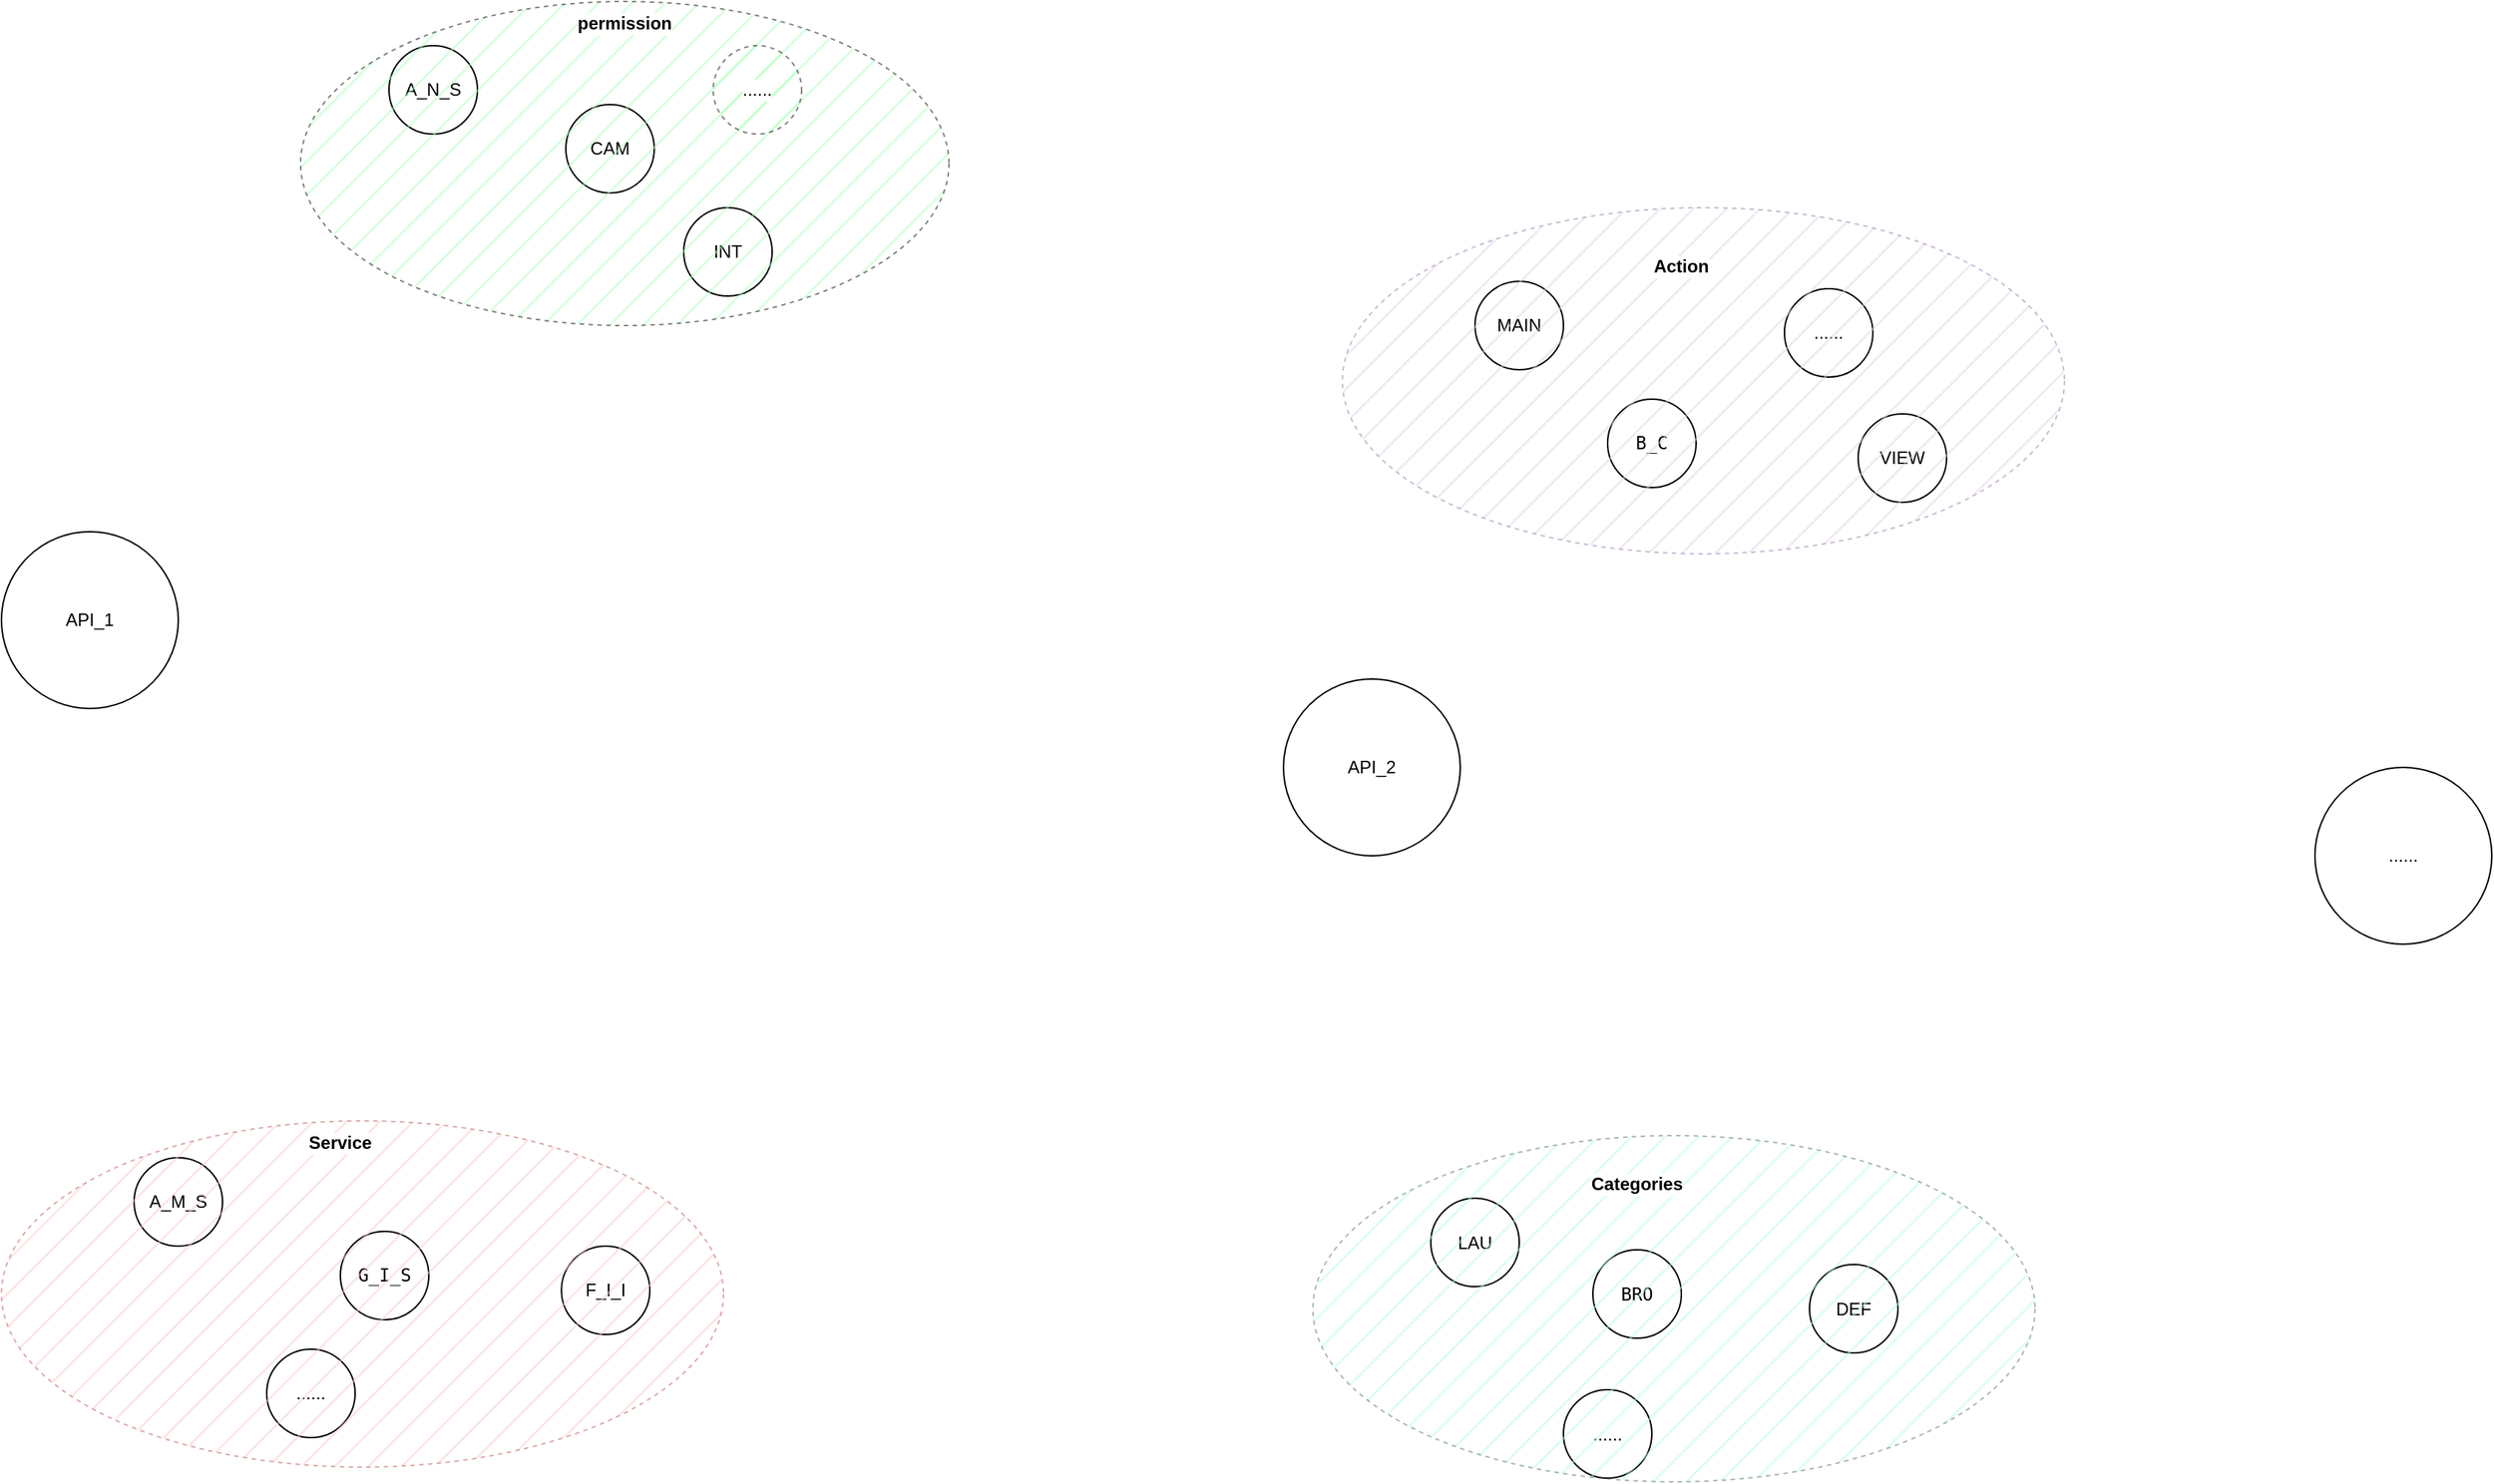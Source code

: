 <mxfile version="20.4.2" type="github">
  <diagram id="YCPUtDx7f_ibLnhSe27b" name="第 1 页">
    <mxGraphModel dx="1858" dy="1557" grid="1" gridSize="10" guides="1" tooltips="1" connect="1" arrows="1" fold="1" page="1" pageScale="1" pageWidth="827" pageHeight="1169" math="0" shadow="0">
      <root>
        <mxCell id="0" />
        <mxCell id="1" parent="0" />
        <mxCell id="LcZ1dadbWBlCKSNr2nvn-1" value="API_1" style="ellipse;whiteSpace=wrap;html=1;aspect=fixed;" vertex="1" parent="1">
          <mxGeometry x="-230" y="210" width="120" height="120" as="geometry" />
        </mxCell>
        <mxCell id="LcZ1dadbWBlCKSNr2nvn-7" value="A_N_S" style="ellipse;whiteSpace=wrap;html=1;aspect=fixed;labelBackgroundColor=#FFFFFF;" vertex="1" parent="1">
          <mxGeometry x="33" y="-120" width="60" height="60" as="geometry" />
        </mxCell>
        <mxCell id="LcZ1dadbWBlCKSNr2nvn-8" value="INT" style="ellipse;whiteSpace=wrap;html=1;aspect=fixed;labelBackgroundColor=#FFFFFF;" vertex="1" parent="1">
          <mxGeometry x="233" y="-10" width="60" height="60" as="geometry" />
        </mxCell>
        <mxCell id="LcZ1dadbWBlCKSNr2nvn-9" value="CAM" style="ellipse;whiteSpace=wrap;html=1;aspect=fixed;labelBackgroundColor=#FFFFFF;" vertex="1" parent="1">
          <mxGeometry x="153" y="-80" width="60" height="60" as="geometry" />
        </mxCell>
        <mxCell id="LcZ1dadbWBlCKSNr2nvn-11" value="" style="ellipse;whiteSpace=wrap;html=1;labelBackgroundColor=#FFFFFF;fillColor=#B0FFBD;fillStyle=hatch;gradientColor=none;strokeColor=default;opacity=50;dashed=1;" vertex="1" parent="1">
          <mxGeometry x="-27" y="-150" width="440" height="220" as="geometry" />
        </mxCell>
        <mxCell id="LcZ1dadbWBlCKSNr2nvn-12" value="......" style="ellipse;whiteSpace=wrap;html=1;aspect=fixed;dashed=1;labelBackgroundColor=#FFFFFF;fillStyle=hatch;strokeColor=default;fillColor=#B0FFBD;gradientColor=none;opacity=50;" vertex="1" parent="1">
          <mxGeometry x="253" y="-120" width="60" height="60" as="geometry" />
        </mxCell>
        <mxCell id="LcZ1dadbWBlCKSNr2nvn-13" value="&lt;pre style=&quot;text-align: start; overflow-wrap: break-word;&quot;&gt;G_I_S&lt;/pre&gt;" style="ellipse;whiteSpace=wrap;html=1;aspect=fixed;labelBackgroundColor=#FFFFFF;fillStyle=hatch;strokeColor=default;fillColor=none;gradientColor=none;" vertex="1" parent="1">
          <mxGeometry y="685" width="60" height="60" as="geometry" />
        </mxCell>
        <mxCell id="LcZ1dadbWBlCKSNr2nvn-14" value="permission" style="text;html=1;strokeColor=none;fillColor=none;align=center;verticalAlign=middle;whiteSpace=wrap;rounded=0;labelBackgroundColor=#FFFFFF;fillStyle=hatch;opacity=50;fontStyle=1" vertex="1" parent="1">
          <mxGeometry x="163" y="-150" width="60" height="30" as="geometry" />
        </mxCell>
        <mxCell id="LcZ1dadbWBlCKSNr2nvn-15" value="A_M_S" style="ellipse;whiteSpace=wrap;html=1;aspect=fixed;labelBackgroundColor=#FFFFFF;fillStyle=hatch;strokeColor=default;fillColor=none;gradientColor=none;" vertex="1" parent="1">
          <mxGeometry x="-140" y="635" width="60" height="60" as="geometry" />
        </mxCell>
        <mxCell id="LcZ1dadbWBlCKSNr2nvn-16" value="F_I_I&lt;br&gt;" style="ellipse;whiteSpace=wrap;html=1;aspect=fixed;labelBackgroundColor=#FFFFFF;fillStyle=hatch;strokeColor=default;fillColor=none;gradientColor=none;" vertex="1" parent="1">
          <mxGeometry x="150" y="695" width="60" height="60" as="geometry" />
        </mxCell>
        <mxCell id="LcZ1dadbWBlCKSNr2nvn-17" value="......" style="ellipse;whiteSpace=wrap;html=1;aspect=fixed;labelBackgroundColor=#FFFFFF;fillStyle=hatch;strokeColor=default;fillColor=none;gradientColor=none;" vertex="1" parent="1">
          <mxGeometry x="-50" y="765" width="60" height="60" as="geometry" />
        </mxCell>
        <mxCell id="LcZ1dadbWBlCKSNr2nvn-18" value="" style="ellipse;whiteSpace=wrap;html=1;labelBackgroundColor=#FFFFFF;fillStyle=hatch;strokeColor=#b85450;fillColor=#f8cecc;opacity=50;dashed=1;" vertex="1" parent="1">
          <mxGeometry x="-230" y="610" width="490" height="235" as="geometry" />
        </mxCell>
        <mxCell id="LcZ1dadbWBlCKSNr2nvn-19" value="Service" style="text;html=1;strokeColor=none;fillColor=none;align=center;verticalAlign=middle;whiteSpace=wrap;rounded=0;dashed=1;labelBackgroundColor=#FFFFFF;fillStyle=hatch;opacity=50;fontStyle=1" vertex="1" parent="1">
          <mxGeometry x="-30" y="610" width="60" height="30" as="geometry" />
        </mxCell>
        <mxCell id="LcZ1dadbWBlCKSNr2nvn-20" value="&lt;pre style=&quot;text-align: start; overflow-wrap: break-word;&quot;&gt;B_C&lt;/pre&gt;" style="ellipse;whiteSpace=wrap;html=1;aspect=fixed;labelBackgroundColor=#FFFFFF;fillStyle=hatch;strokeColor=default;fillColor=none;gradientColor=none;" vertex="1" parent="1">
          <mxGeometry x="860" y="120" width="60" height="60" as="geometry" />
        </mxCell>
        <mxCell id="LcZ1dadbWBlCKSNr2nvn-21" value="MAIN" style="ellipse;whiteSpace=wrap;html=1;aspect=fixed;labelBackgroundColor=#FFFFFF;fillStyle=hatch;strokeColor=default;fillColor=none;gradientColor=none;" vertex="1" parent="1">
          <mxGeometry x="770" y="40" width="60" height="60" as="geometry" />
        </mxCell>
        <mxCell id="LcZ1dadbWBlCKSNr2nvn-22" value="VIEW" style="ellipse;whiteSpace=wrap;html=1;aspect=fixed;labelBackgroundColor=#FFFFFF;fillStyle=hatch;strokeColor=default;fillColor=none;gradientColor=none;" vertex="1" parent="1">
          <mxGeometry x="1030" y="130" width="60" height="60" as="geometry" />
        </mxCell>
        <mxCell id="LcZ1dadbWBlCKSNr2nvn-23" value="......" style="ellipse;whiteSpace=wrap;html=1;aspect=fixed;labelBackgroundColor=#FFFFFF;fillStyle=hatch;strokeColor=default;fillColor=none;gradientColor=none;" vertex="1" parent="1">
          <mxGeometry x="980" y="45" width="60" height="60" as="geometry" />
        </mxCell>
        <mxCell id="LcZ1dadbWBlCKSNr2nvn-24" value="" style="ellipse;whiteSpace=wrap;html=1;labelBackgroundColor=#FFFFFF;fillStyle=hatch;strokeColor=#9673a6;fillColor=#e1d5e7;opacity=50;dashed=1;" vertex="1" parent="1">
          <mxGeometry x="680" y="-10" width="490" height="235" as="geometry" />
        </mxCell>
        <mxCell id="LcZ1dadbWBlCKSNr2nvn-25" value="Action" style="text;html=1;strokeColor=none;fillColor=none;align=center;verticalAlign=middle;whiteSpace=wrap;rounded=0;dashed=1;labelBackgroundColor=#FFFFFF;fillStyle=hatch;opacity=50;fontStyle=1" vertex="1" parent="1">
          <mxGeometry x="880" y="15" width="60" height="30" as="geometry" />
        </mxCell>
        <mxCell id="LcZ1dadbWBlCKSNr2nvn-33" value="&lt;pre style=&quot;text-align: start; overflow-wrap: break-word;&quot;&gt;BRO&lt;/pre&gt;" style="ellipse;whiteSpace=wrap;html=1;aspect=fixed;labelBackgroundColor=#FFFFFF;fillStyle=hatch;strokeColor=default;fillColor=none;gradientColor=none;" vertex="1" parent="1">
          <mxGeometry x="850" y="697.5" width="60" height="60" as="geometry" />
        </mxCell>
        <mxCell id="LcZ1dadbWBlCKSNr2nvn-34" value="LAU" style="ellipse;whiteSpace=wrap;html=1;aspect=fixed;labelBackgroundColor=#FFFFFF;fillStyle=hatch;strokeColor=default;fillColor=none;gradientColor=none;" vertex="1" parent="1">
          <mxGeometry x="740" y="662.5" width="60" height="60" as="geometry" />
        </mxCell>
        <mxCell id="LcZ1dadbWBlCKSNr2nvn-35" value="DEF" style="ellipse;whiteSpace=wrap;html=1;aspect=fixed;labelBackgroundColor=#FFFFFF;fillStyle=hatch;strokeColor=default;fillColor=none;gradientColor=none;" vertex="1" parent="1">
          <mxGeometry x="997" y="707.5" width="60" height="60" as="geometry" />
        </mxCell>
        <mxCell id="LcZ1dadbWBlCKSNr2nvn-36" value="......" style="ellipse;whiteSpace=wrap;html=1;aspect=fixed;labelBackgroundColor=#FFFFFF;fillStyle=hatch;strokeColor=default;fillColor=none;gradientColor=none;" vertex="1" parent="1">
          <mxGeometry x="830" y="792.5" width="60" height="60" as="geometry" />
        </mxCell>
        <mxCell id="LcZ1dadbWBlCKSNr2nvn-37" value="" style="ellipse;whiteSpace=wrap;html=1;labelBackgroundColor=#FFFFFF;fillStyle=hatch;strokeColor=#4F7355;fillColor=#B9FAE7;opacity=50;dashed=1;fontColor=#000000;" vertex="1" parent="1">
          <mxGeometry x="660" y="620" width="490" height="235" as="geometry" />
        </mxCell>
        <mxCell id="LcZ1dadbWBlCKSNr2nvn-38" value="Categories" style="text;html=1;strokeColor=none;fillColor=none;align=center;verticalAlign=middle;whiteSpace=wrap;rounded=0;dashed=1;labelBackgroundColor=#FFFFFF;fillStyle=hatch;opacity=50;fontStyle=1" vertex="1" parent="1">
          <mxGeometry x="850" y="637.5" width="60" height="30" as="geometry" />
        </mxCell>
        <mxCell id="LcZ1dadbWBlCKSNr2nvn-39" value="API_2" style="ellipse;whiteSpace=wrap;html=1;aspect=fixed;" vertex="1" parent="1">
          <mxGeometry x="640" y="310" width="120" height="120" as="geometry" />
        </mxCell>
        <mxCell id="LcZ1dadbWBlCKSNr2nvn-40" value="......" style="ellipse;whiteSpace=wrap;html=1;aspect=fixed;" vertex="1" parent="1">
          <mxGeometry x="1340" y="370" width="120" height="120" as="geometry" />
        </mxCell>
      </root>
    </mxGraphModel>
  </diagram>
</mxfile>
